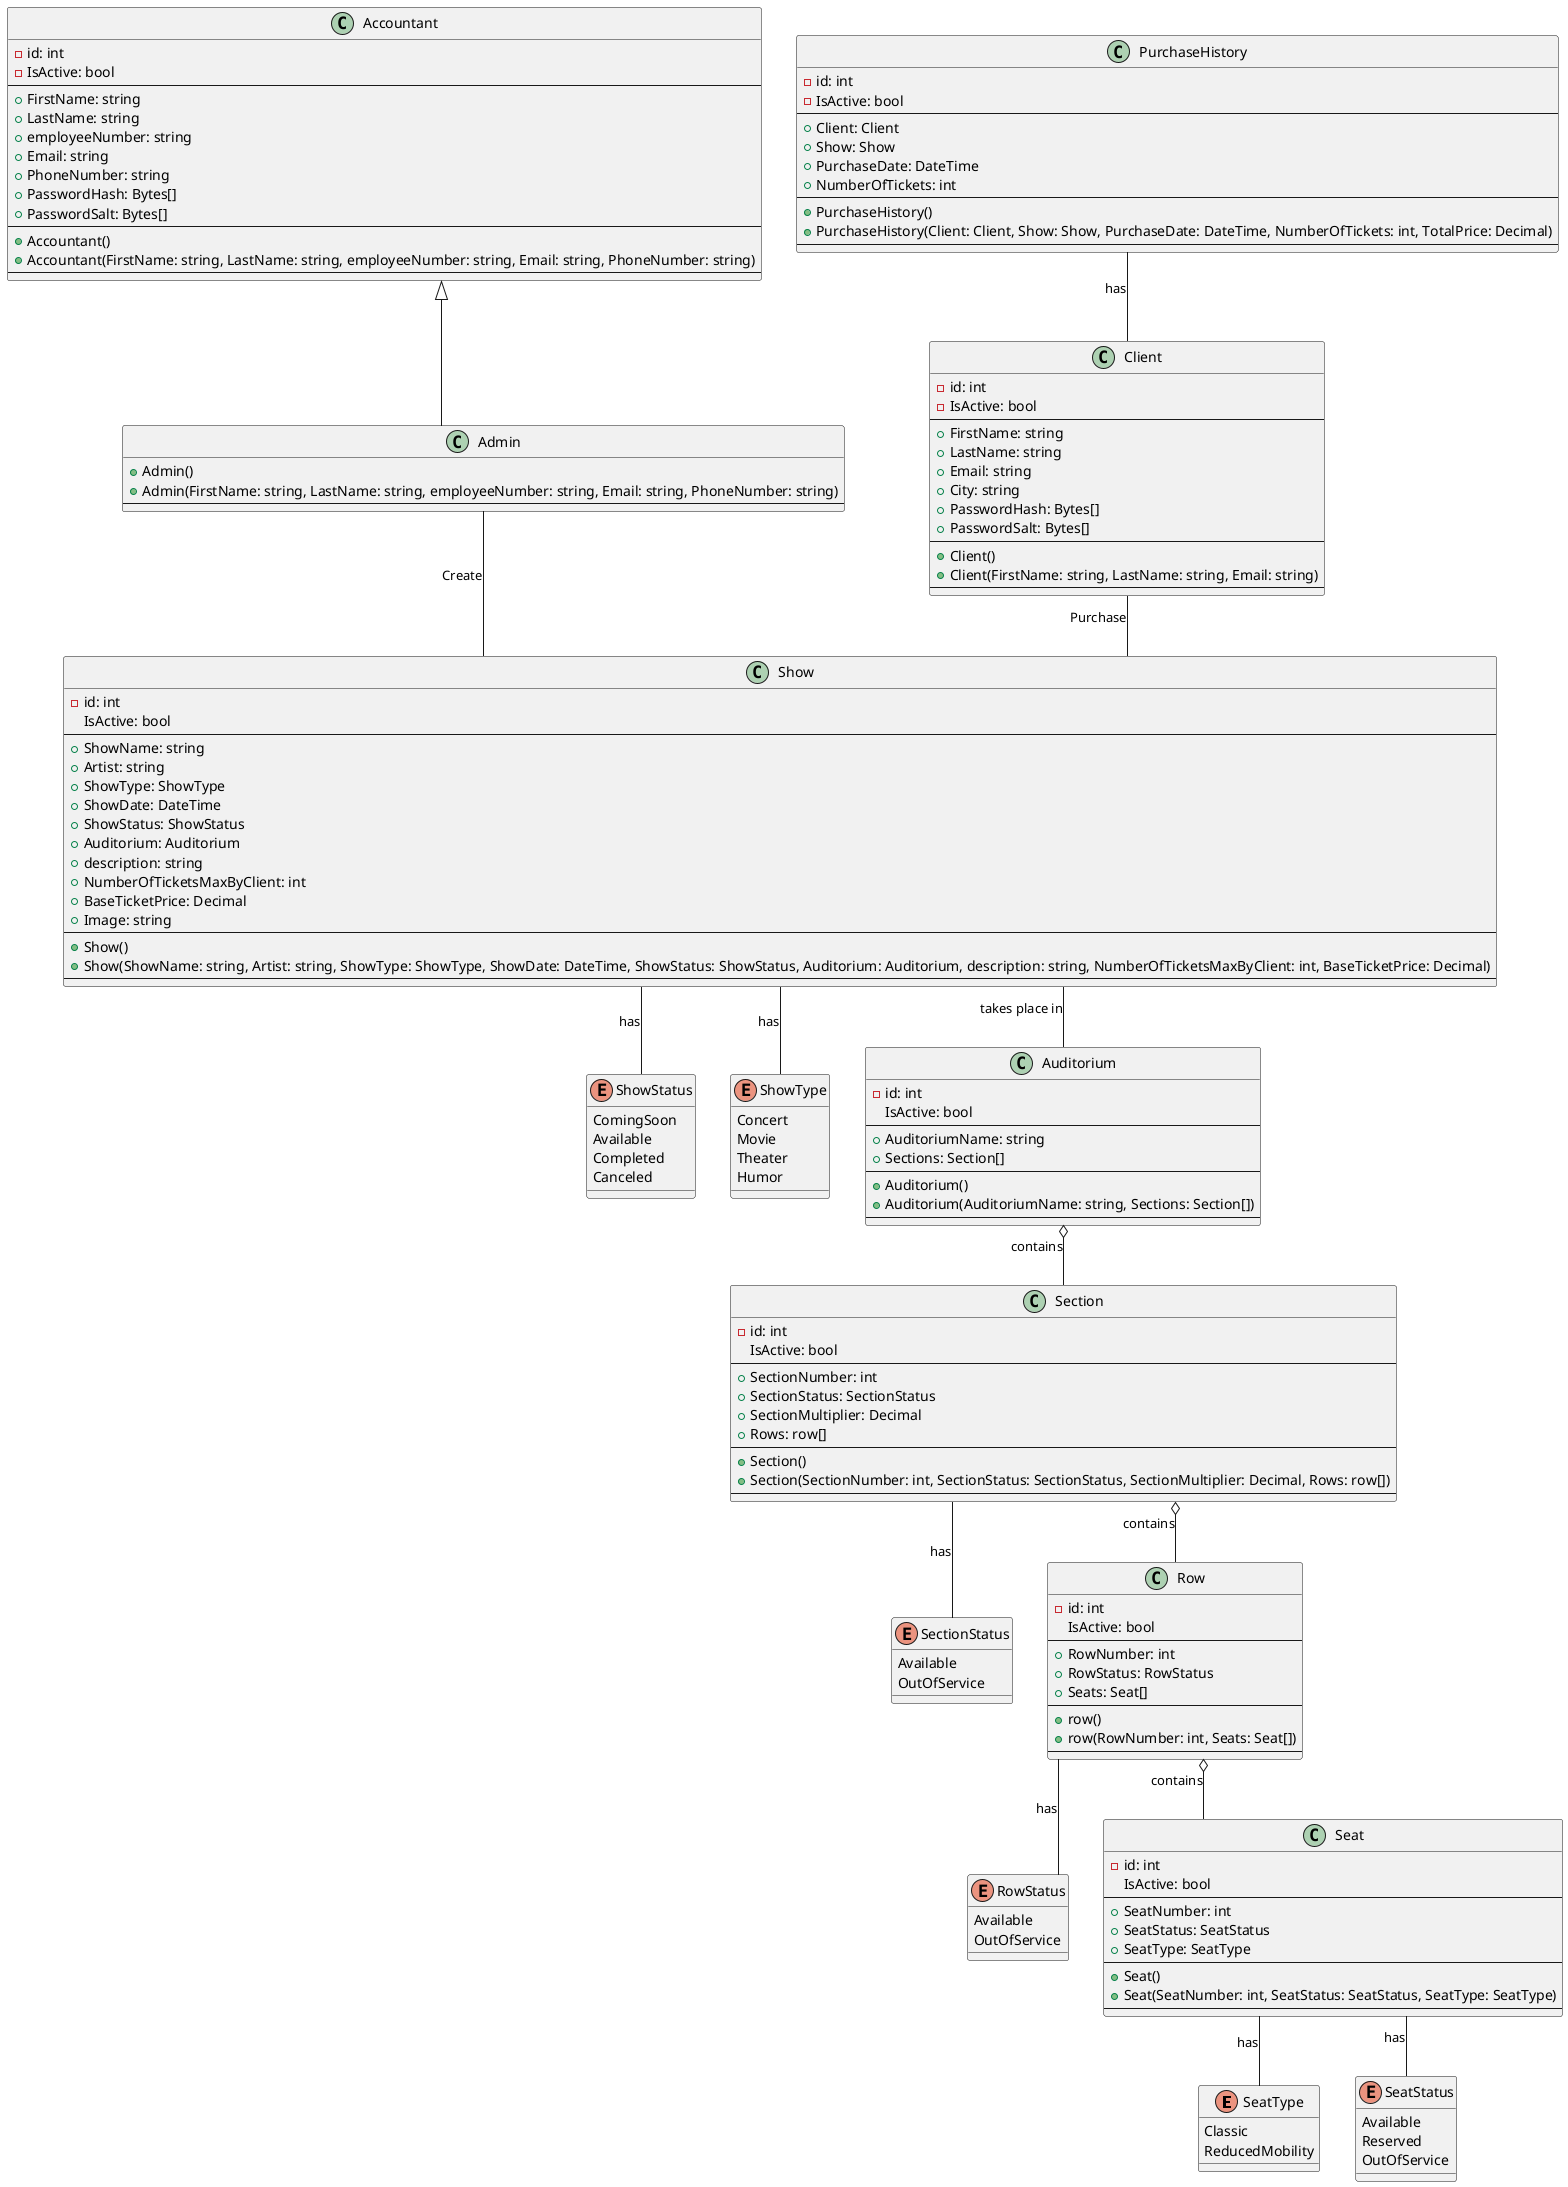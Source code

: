 @startuml "SeatSwift - Diagramme de classes"
skinparam Linetype ortho
allow_mixing

enum SeatType {
    Classic
    ReducedMobility
}

enum SeatStatus {
    Available
    Reserved
    OutOfService
}

enum RowStatus {
    Available
    OutOfService
}

enum SectionStatus {
    Available
    OutOfService
}

enum ShowStatus {
    ComingSoon
    Available
    Completed
    Canceled
}

enum ShowType {
    Concert
    Movie
    Theater
    Humor
}

class Client {
    -id: int
    -IsActive: bool
    --
    +FirstName: string
    +LastName: string
    +Email: string
    +City: string
    +PasswordHash: Bytes[]
    +PasswordSalt: Bytes[]
    --
    +Client()
    +Client(FirstName: string, LastName: string, Email: string)
    --
}

class PurchaseHistory {
    -id: int
    -IsActive: bool
    --
    +Client: Client
    +Show: Show
    +PurchaseDate: DateTime
    +NumberOfTickets: int
    --
    +PurchaseHistory()
    +PurchaseHistory(Client: Client, Show: Show, PurchaseDate: DateTime, NumberOfTickets: int, TotalPrice: Decimal)
    --
}

class Accountant {
    -id: int
    -IsActive: bool
    --
    +FirstName: string
    +LastName: string
    +employeeNumber: string
    +Email: string
    +PhoneNumber: string
    +PasswordHash: Bytes[]
    +PasswordSalt: Bytes[]
    --
    +Accountant()
    +Accountant(FirstName: string, LastName: string, employeeNumber: string, Email: string, PhoneNumber: string)
    --
}

class Admin {
    +Admin()
    +Admin(FirstName: string, LastName: string, employeeNumber: string, Email: string, PhoneNumber: string)
    --
}

class Seat {
    -id: int
    IsActive: bool
    --
    +SeatNumber: int
    +SeatStatus: SeatStatus
    +SeatType: SeatType
    --
    +Seat()
    +Seat(SeatNumber: int, SeatStatus: SeatStatus, SeatType: SeatType)
    --
}

class Row {
    -id: int
    IsActive: bool
    --
    +RowNumber: int
    +RowStatus: RowStatus
    +Seats: Seat[]
    --
    +row()
    +row(RowNumber: int, Seats: Seat[])
    --
}

class Section {
    -id: int
    IsActive: bool
    --
    +SectionNumber: int
    +SectionStatus: SectionStatus
    +SectionMultiplier: Decimal
    +Rows: row[]
    --
    +Section()
    +Section(SectionNumber: int, SectionStatus: SectionStatus, SectionMultiplier: Decimal, Rows: row[])
    --
}

Class Auditorium {
    -id: int
    IsActive: bool
    --
    +AuditoriumName: string
    +Sections: Section[]
    --
    +Auditorium()
    +Auditorium(AuditoriumName: string, Sections: Section[])
    --
}

class Show {
    -id: int
    IsActive: bool
    --
    +ShowName: string
    +Artist: string
    +ShowType: ShowType
    +ShowDate: DateTime
    +ShowStatus: ShowStatus
    +Auditorium: Auditorium
    +description: string
    +NumberOfTicketsMaxByClient: int
    +BaseTicketPrice: Decimal
    +Image: string
    --
    +Show()
    +Show(ShowName: string, Artist: string, ShowType: ShowType, ShowDate: DateTime, ShowStatus: ShowStatus, Auditorium: Auditorium, description: string, NumberOfTicketsMaxByClient: int, BaseTicketPrice: Decimal)
    --
}

Admin -u-|> Accountant

Auditorium o-- Section : contains
Section o-- Row : contains
Row o-- Seat : contains

Show -- Auditorium : takes place in

Seat -- SeatType : has
Seat -- SeatStatus : has

Row -- RowStatus : has

Section -- SectionStatus : has

Show -- ShowStatus : has
Show -- ShowType : has

Admin -- Show : Create
Client -- Show : Purchase

PurchaseHistory -- Client : has

@enduml